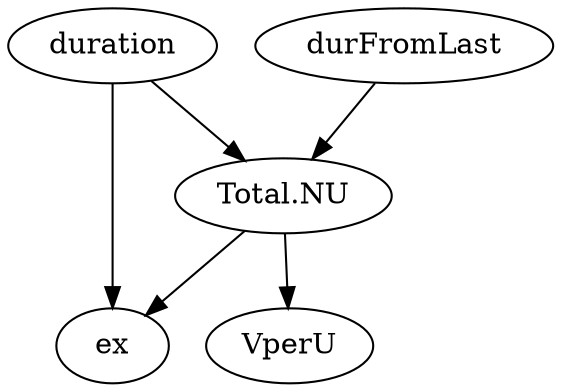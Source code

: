 digraph {
  "duration" ;
  "durFromLast" ;
  "ex" ;
  "Total.NU" ;
  "VperU" ;
  edge [dir=forward] "Total.NU" -> "VperU" ;
  edge [dir=forward] "duration" -> "Total.NU" ;
  edge [dir=forward] "Total.NU" -> "ex" ;
  edge [dir=forward] "duration" -> "ex" ;
  edge [dir=forward] "durFromLast" -> "Total.NU" ;
}
